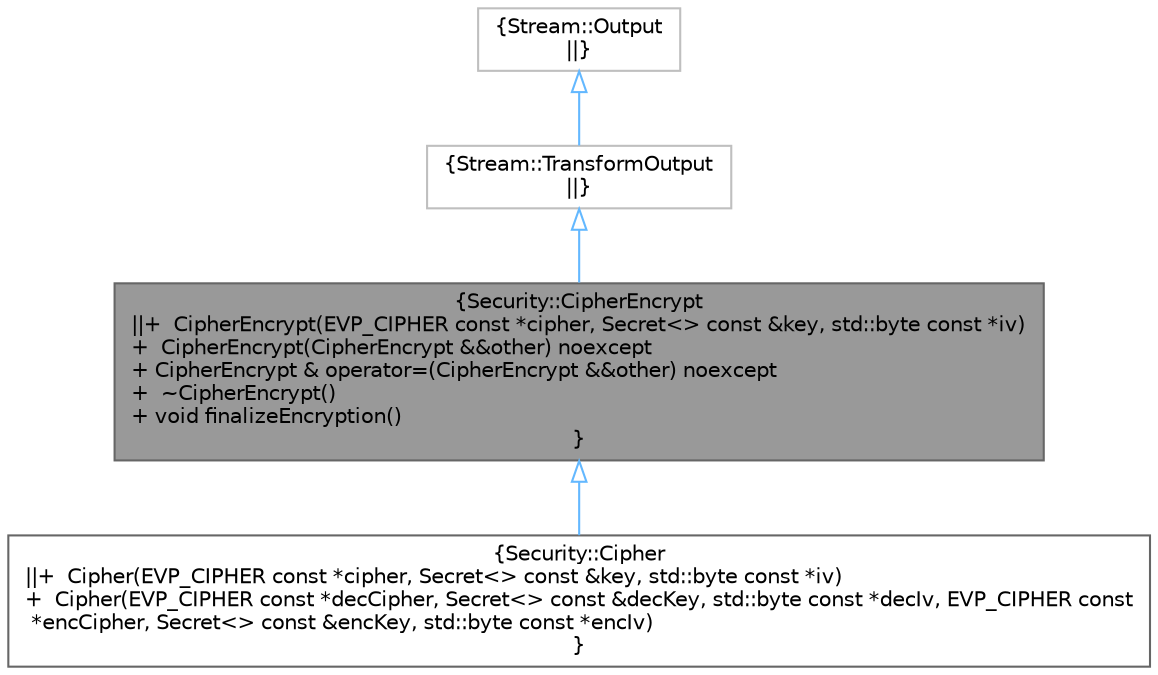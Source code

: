 digraph "Security::CipherEncrypt"
{
 // LATEX_PDF_SIZE
  bgcolor="transparent";
  edge [fontname=Helvetica,fontsize=10,labelfontname=Helvetica,labelfontsize=10];
  node [fontname=Helvetica,fontsize=10,shape=box,height=0.2,width=0.4];
  Node1 [label="{Security::CipherEncrypt\n||+  CipherEncrypt(EVP_CIPHER const *cipher, Secret\<\> const &key, std::byte const *iv)\l+  CipherEncrypt(CipherEncrypt &&other) noexcept\l+ CipherEncrypt & operator=(CipherEncrypt &&other) noexcept\l+  ~CipherEncrypt()\l+ void finalizeEncryption()\l}",height=0.2,width=0.4,color="gray40", fillcolor="grey60", style="filled", fontcolor="black",tooltip="Stream::Output Cipher encryptor."];
  Node2 -> Node1 [dir="back",color="steelblue1",style="solid",arrowtail="onormal"];
  Node2 [label="{Stream::TransformOutput\n||}",height=0.2,width=0.4,color="grey75", fillcolor="white", style="filled",URL="/tmp/build/x64/Release/Stream/tag.xml$d1/dff/classStream_1_1TransformOutput.html",tooltip=" "];
  Node3 -> Node2 [dir="back",color="steelblue1",style="solid",arrowtail="onormal"];
  Node3 [label="{Stream::Output\n||}",height=0.2,width=0.4,color="grey75", fillcolor="white", style="filled",URL="/tmp/build/x64/Release/Stream/tag.xml$df/dc2/classStream_1_1Output.html",tooltip=" "];
  Node1 -> Node4 [dir="back",color="steelblue1",style="solid",arrowtail="onormal"];
  Node4 [label="{Security::Cipher\n||+  Cipher(EVP_CIPHER const *cipher, Secret\<\> const &key, std::byte const *iv)\l+  Cipher(EVP_CIPHER const *decCipher, Secret\<\> const &decKey, std::byte const *decIv, EVP_CIPHER const\l *encCipher, Secret\<\> const &encKey, std::byte const *encIv)\l}",height=0.2,width=0.4,color="gray40", fillcolor="white", style="filled",URL="$de/de0/classSecurity_1_1Cipher.html",tooltip="Stream::Input / Stream::Output Cipher decryptor and encryptor."];
}

